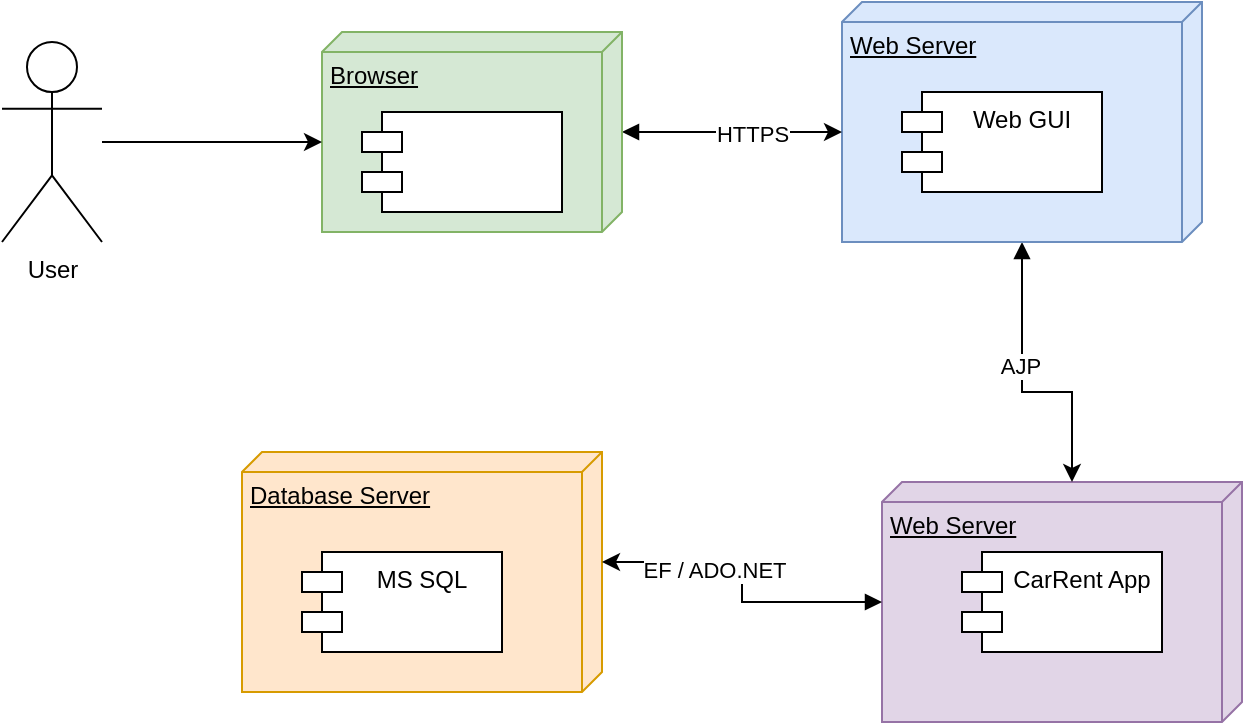 <mxfile version="14.9.6" type="device"><diagram id="meywTTKnPjk5CFv1B8H8" name="Seite-1"><mxGraphModel dx="1422" dy="822" grid="1" gridSize="10" guides="1" tooltips="1" connect="1" arrows="1" fold="1" page="1" pageScale="1" pageWidth="827" pageHeight="1169" math="0" shadow="0"><root><mxCell id="0"/><mxCell id="1" parent="0"/><mxCell id="ETEoOwBxY3GTimEVoL_4-17" value="Web Server" style="verticalAlign=top;align=left;spacingTop=8;spacingLeft=2;spacingRight=12;shape=cube;size=10;direction=south;fontStyle=4;html=1;fillColor=#e1d5e7;strokeColor=#9673a6;" vertex="1" parent="1"><mxGeometry x="530" y="365" width="180" height="120" as="geometry"/></mxCell><mxCell id="ETEoOwBxY3GTimEVoL_4-18" style="edgeStyle=orthogonalEdgeStyle;rounded=0;orthogonalLoop=1;jettySize=auto;html=1;entryX=0;entryY=0;entryDx=0;entryDy=85;entryPerimeter=0;startArrow=block;startFill=1;" edge="1" parent="1" source="ETEoOwBxY3GTimEVoL_4-1" target="ETEoOwBxY3GTimEVoL_4-17"><mxGeometry relative="1" as="geometry"><mxPoint x="640" y="320" as="targetPoint"/><Array as="points"><mxPoint x="600" y="320"/><mxPoint x="625" y="320"/></Array></mxGeometry></mxCell><mxCell id="ETEoOwBxY3GTimEVoL_4-19" value="AJP" style="edgeLabel;html=1;align=center;verticalAlign=middle;resizable=0;points=[];" vertex="1" connectable="0" parent="ETEoOwBxY3GTimEVoL_4-18"><mxGeometry x="-0.145" y="-1" relative="1" as="geometry"><mxPoint as="offset"/></mxGeometry></mxCell><mxCell id="ETEoOwBxY3GTimEVoL_4-1" value="Web Server" style="verticalAlign=top;align=left;spacingTop=8;spacingLeft=2;spacingRight=12;shape=cube;size=10;direction=south;fontStyle=4;html=1;fillColor=#dae8fc;strokeColor=#6c8ebf;" vertex="1" parent="1"><mxGeometry x="510" y="125" width="180" height="120" as="geometry"/></mxCell><mxCell id="ETEoOwBxY3GTimEVoL_4-4" value="Database Server" style="verticalAlign=top;align=left;spacingTop=8;spacingLeft=2;spacingRight=12;shape=cube;size=10;direction=south;fontStyle=4;html=1;fillColor=#ffe6cc;strokeColor=#d79b00;" vertex="1" parent="1"><mxGeometry x="210" y="350" width="180" height="120" as="geometry"/></mxCell><mxCell id="ETEoOwBxY3GTimEVoL_4-14" style="edgeStyle=orthogonalEdgeStyle;rounded=0;orthogonalLoop=1;jettySize=auto;html=1;entryX=0;entryY=0;entryDx=65;entryDy=180;entryPerimeter=0;startArrow=block;startFill=1;" edge="1" parent="1" source="ETEoOwBxY3GTimEVoL_4-5" target="ETEoOwBxY3GTimEVoL_4-1"><mxGeometry relative="1" as="geometry"/></mxCell><mxCell id="ETEoOwBxY3GTimEVoL_4-20" value="HTTPS" style="edgeLabel;html=1;align=center;verticalAlign=middle;resizable=0;points=[];" vertex="1" connectable="0" parent="ETEoOwBxY3GTimEVoL_4-14"><mxGeometry x="0.182" y="-1" relative="1" as="geometry"><mxPoint as="offset"/></mxGeometry></mxCell><mxCell id="ETEoOwBxY3GTimEVoL_4-5" value="Browser" style="verticalAlign=top;align=left;spacingTop=8;spacingLeft=2;spacingRight=12;shape=cube;size=10;direction=south;fontStyle=4;html=1;fillColor=#d5e8d4;strokeColor=#82b366;" vertex="1" parent="1"><mxGeometry x="250" y="140" width="150" height="100" as="geometry"/></mxCell><mxCell id="ETEoOwBxY3GTimEVoL_4-6" value="" style="shape=module;align=left;spacingLeft=20;align=center;verticalAlign=top;" vertex="1" parent="1"><mxGeometry x="270" y="180" width="100" height="50" as="geometry"/></mxCell><mxCell id="ETEoOwBxY3GTimEVoL_4-7" value="Web GUI" style="shape=module;align=left;spacingLeft=20;align=center;verticalAlign=top;strokeColor=#000000;" vertex="1" parent="1"><mxGeometry x="540" y="170" width="100" height="50" as="geometry"/></mxCell><mxCell id="ETEoOwBxY3GTimEVoL_4-8" value="CarRent App" style="shape=module;align=left;spacingLeft=20;align=center;verticalAlign=top;strokeColor=#000000;" vertex="1" parent="1"><mxGeometry x="570" y="400" width="100" height="50" as="geometry"/></mxCell><mxCell id="ETEoOwBxY3GTimEVoL_4-9" value="MS SQL" style="shape=module;align=left;spacingLeft=20;align=center;verticalAlign=top;strokeColor=#000000;" vertex="1" parent="1"><mxGeometry x="240" y="400" width="100" height="50" as="geometry"/></mxCell><mxCell id="ETEoOwBxY3GTimEVoL_4-13" style="edgeStyle=orthogonalEdgeStyle;rounded=0;orthogonalLoop=1;jettySize=auto;html=1;entryX=0;entryY=0;entryDx=55;entryDy=150;entryPerimeter=0;" edge="1" parent="1" source="ETEoOwBxY3GTimEVoL_4-10" target="ETEoOwBxY3GTimEVoL_4-5"><mxGeometry relative="1" as="geometry"/></mxCell><mxCell id="ETEoOwBxY3GTimEVoL_4-10" value="User" style="shape=umlActor;verticalLabelPosition=bottom;verticalAlign=top;html=1;outlineConnect=0;strokeColor=#000000;" vertex="1" parent="1"><mxGeometry x="90" y="145" width="50" height="100" as="geometry"/></mxCell><mxCell id="ETEoOwBxY3GTimEVoL_4-21" style="edgeStyle=orthogonalEdgeStyle;rounded=0;orthogonalLoop=1;jettySize=auto;html=1;entryX=0;entryY=0;entryDx=55;entryDy=0;entryPerimeter=0;startArrow=block;startFill=1;" edge="1" parent="1" source="ETEoOwBxY3GTimEVoL_4-17" target="ETEoOwBxY3GTimEVoL_4-4"><mxGeometry relative="1" as="geometry"/></mxCell><mxCell id="ETEoOwBxY3GTimEVoL_4-22" value="EF / ADO.NET" style="edgeLabel;html=1;align=center;verticalAlign=middle;resizable=0;points=[];" vertex="1" connectable="0" parent="ETEoOwBxY3GTimEVoL_4-21"><mxGeometry x="0.3" y="4" relative="1" as="geometry"><mxPoint as="offset"/></mxGeometry></mxCell></root></mxGraphModel></diagram></mxfile>
